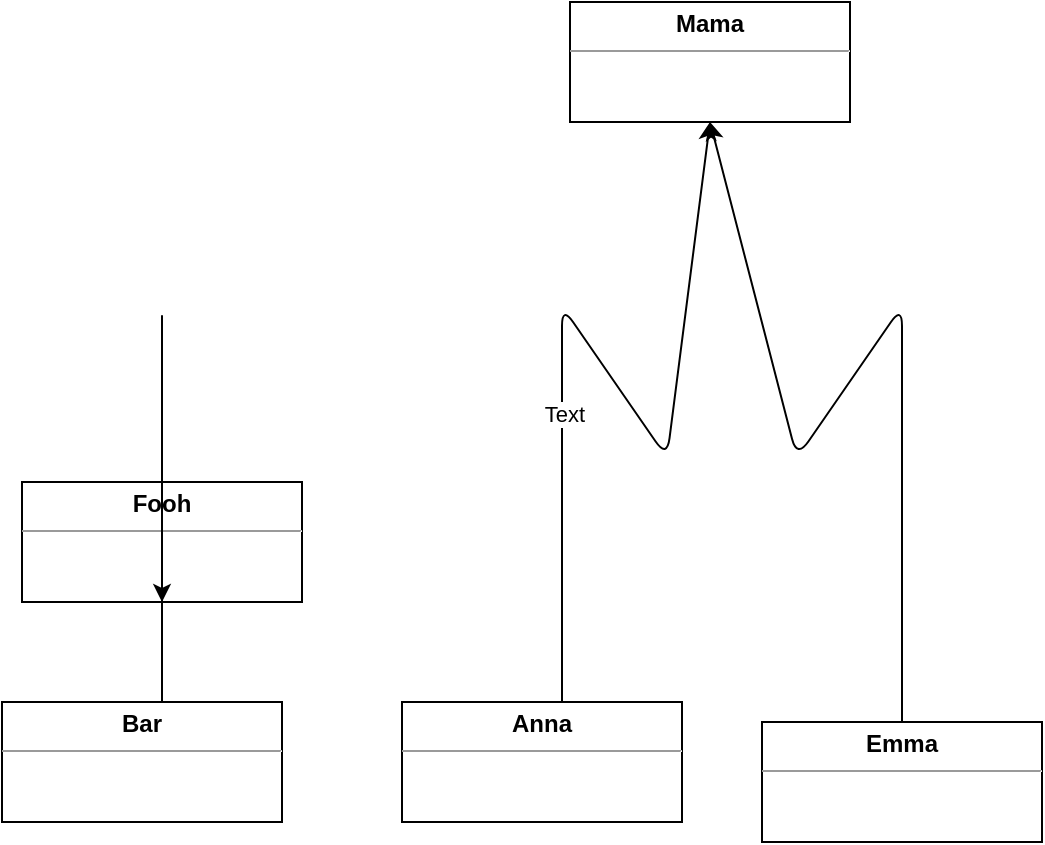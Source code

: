 ﻿<mxfile>
    <diagram id="WBtnvRxhtW3SN2imph_D" name="Page1">
        <mxGraphModel dx="1511" dy="1694" grid="1" gridSize="10" guides="1" tooltips="1" connect="1" arrows="1" fold="1" page="1" pageScale="1" pageWidth="827" pageHeight="1169" math="0" shadow="0">
            <root>
                <mxCell id="0"/>
                <mxCell id="1" parent="0"/>
                <mxCell id="2" value="&lt;p style=&quot;margin:0px;margin-top:4px;text-align:center;&quot;&gt;&lt;b&gt;Fooh&lt;/b&gt;&lt;/p&gt;&lt;hr size=&quot;1&quot;/&gt;&lt;lt&gt;&lt;div style=&quot;height:2px;&quot;&gt;&lt;/div&gt;" style="verticalAlign=top;align=left;overflow=fill;fontSize=12;fontFamily=Helvetica;html=1;" parent="1" vertex="1">
                    <mxGeometry y="160" width="140" height="60" as="geometry"/>
                </mxCell>
                <mxCell id="3" value="&lt;p style=&quot;margin:0px;margin-top:4px;text-align:center;&quot;&gt;&lt;b&gt;Bar&lt;/b&gt;&lt;/p&gt;&lt;hr size=&quot;1&quot;/&gt;&lt;lt&gt;&lt;div style=&quot;height:2px;&quot;&gt;&lt;/div&gt;" style="verticalAlign=top;align=left;overflow=fill;fontSize=12;fontFamily=Helvetica;html=1;" parent="1" vertex="1">
                    <mxGeometry x="-10" y="270" width="140" height="60" as="geometry"/>
                </mxCell>
                <mxCell id="4" style="edgeStyle=orthogonalEdgeStyle;html=1;entryX=0.5;entryY=1;entryDx=0;entryDy=0;noEdgeStyle=1;orthogonal=1;" parent="1" source="3" target="2" edge="1">
                    <mxGeometry relative="1" as="geometry">
                        <Array as="points">
                            <mxPoint x="70" y="72"/>
                            <mxPoint x="70" y="148"/>
                        </Array>
                    </mxGeometry>
                </mxCell>
                <mxCell id="5" value="&lt;p style=&quot;margin:0px;margin-top:4px;text-align:center;&quot;&gt;&lt;b&gt;Mama&lt;/b&gt;&lt;/p&gt;&lt;hr size=&quot;1&quot;/&gt;&lt;lt&gt;&lt;div style=&quot;height:2px;&quot;&gt;&lt;/div&gt;" style="verticalAlign=top;align=left;overflow=fill;fontSize=12;fontFamily=Helvetica;html=1;" parent="1" vertex="1">
                    <mxGeometry x="274" y="-80" width="140" height="60" as="geometry"/>
                </mxCell>
                <mxCell id="6" value="&lt;p style=&quot;margin:0px;margin-top:4px;text-align:center;&quot;&gt;&lt;b&gt;Anna&lt;/b&gt;&lt;/p&gt;&lt;hr size=&quot;1&quot;/&gt;&lt;lt&gt;&lt;div style=&quot;height:2px;&quot;&gt;&lt;/div&gt;" style="verticalAlign=top;align=left;overflow=fill;fontSize=12;fontFamily=Helvetica;html=1;" parent="1" vertex="1">
                    <mxGeometry x="190" y="270" width="140" height="60" as="geometry"/>
                </mxCell>
                <mxCell id="7" value="&lt;p style=&quot;margin:0px;margin-top:4px;text-align:center;&quot;&gt;&lt;b&gt;Emma&lt;/b&gt;&lt;/p&gt;&lt;hr size=&quot;1&quot;/&gt;&lt;lt&gt;&lt;div style=&quot;height:2px;&quot;&gt;&lt;/div&gt;" style="verticalAlign=top;align=left;overflow=fill;fontSize=12;fontFamily=Helvetica;html=1;" parent="1" vertex="1">
                    <mxGeometry x="370" y="280" width="140" height="60" as="geometry"/>
                </mxCell>
                <mxCell id="8" style="edgeStyle=orthogonalEdgeStyle;html=1;entryX=0.5;entryY=1;entryDx=0;entryDy=0;noEdgeStyle=1;orthogonal=1;" parent="1" source="6" target="5" edge="1">
                    <mxGeometry relative="1" as="geometry">
                        <Array as="points">
                            <mxPoint x="270" y="72"/>
                            <mxPoint x="322.5" y="148"/>
                        </Array>
                    </mxGeometry>
                </mxCell>
                <mxCell id="10" value="Text" style="edgeLabel;html=1;align=center;verticalAlign=middle;resizable=0;points=[];" vertex="1" connectable="0" parent="8">
                    <mxGeometry x="-0.374" y="-1" relative="1" as="geometry">
                        <mxPoint as="offset"/>
                    </mxGeometry>
                </mxCell>
                <mxCell id="9" style="edgeStyle=orthogonalEdgeStyle;html=1;entryX=0.5;entryY=1;entryDx=0;entryDy=0;noEdgeStyle=1;orthogonal=1;" parent="1" source="7" target="5" edge="1">
                    <mxGeometry relative="1" as="geometry">
                        <Array as="points">
                            <mxPoint x="440" y="72"/>
                            <mxPoint x="387.5" y="148"/>
                        </Array>
                    </mxGeometry>
                </mxCell>
            </root>
        </mxGraphModel>
    </diagram>
</mxfile>